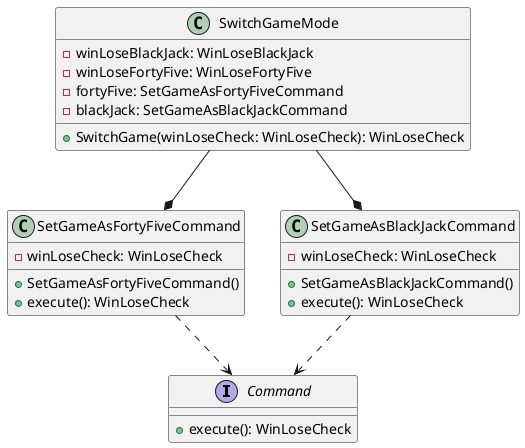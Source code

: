 @startuml

interface Command{
    +execute(): WinLoseCheck
}

class SetGameAsFortyFiveCommand {
     -winLoseCheck: WinLoseCheck
     +SetGameAsFortyFiveCommand()
     +execute(): WinLoseCheck
}


class SetGameAsBlackJackCommand {
    -winLoseCheck: WinLoseCheck
    +SetGameAsBlackJackCommand()
    +execute(): WinLoseCheck
}

class SwitchGameMode{
    -winLoseBlackJack: WinLoseBlackJack
    -winLoseFortyFive: WinLoseFortyFive
    -fortyFive: SetGameAsFortyFiveCommand
    -blackJack: SetGameAsBlackJackCommand
    +SwitchGame(winLoseCheck: WinLoseCheck): WinLoseCheck
}



SetGameAsFortyFiveCommand ..> Command

SetGameAsBlackJackCommand ..> Command


SwitchGameMode --* SetGameAsFortyFiveCommand
SwitchGameMode --* SetGameAsBlackJackCommand


@enduml